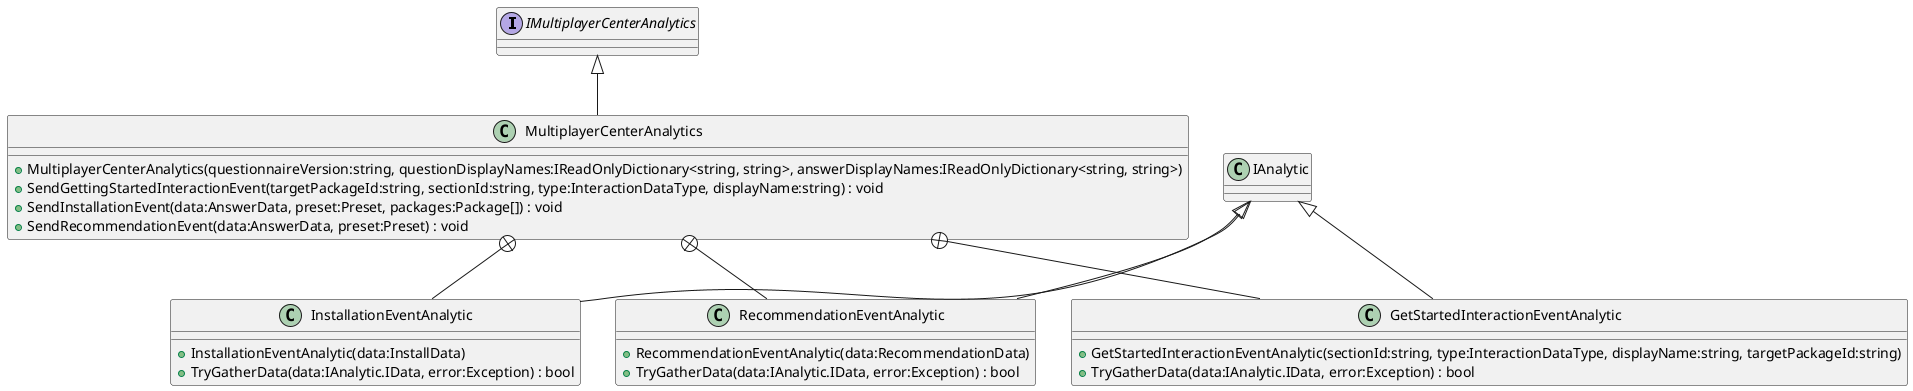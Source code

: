 @startuml
interface IMultiplayerCenterAnalytics {
}
class MultiplayerCenterAnalytics {
    + MultiplayerCenterAnalytics(questionnaireVersion:string, questionDisplayNames:IReadOnlyDictionary<string, string>, answerDisplayNames:IReadOnlyDictionary<string, string>)
    + SendGettingStartedInteractionEvent(targetPackageId:string, sectionId:string, type:InteractionDataType, displayName:string) : void
    + SendInstallationEvent(data:AnswerData, preset:Preset, packages:Package[]) : void
    + SendRecommendationEvent(data:AnswerData, preset:Preset) : void
}
class InstallationEventAnalytic {
    + InstallationEventAnalytic(data:InstallData)
    + TryGatherData(data:IAnalytic.IData, error:Exception) : bool
}
class RecommendationEventAnalytic {
    + RecommendationEventAnalytic(data:RecommendationData)
    + TryGatherData(data:IAnalytic.IData, error:Exception) : bool
}
class GetStartedInteractionEventAnalytic {
    + GetStartedInteractionEventAnalytic(sectionId:string, type:InteractionDataType, displayName:string, targetPackageId:string)
    + TryGatherData(data:IAnalytic.IData, error:Exception) : bool
}
IMultiplayerCenterAnalytics <|-- MultiplayerCenterAnalytics
MultiplayerCenterAnalytics +-- InstallationEventAnalytic
IAnalytic <|-- InstallationEventAnalytic
MultiplayerCenterAnalytics +-- RecommendationEventAnalytic
IAnalytic <|-- RecommendationEventAnalytic
MultiplayerCenterAnalytics +-- GetStartedInteractionEventAnalytic
IAnalytic <|-- GetStartedInteractionEventAnalytic
@enduml
